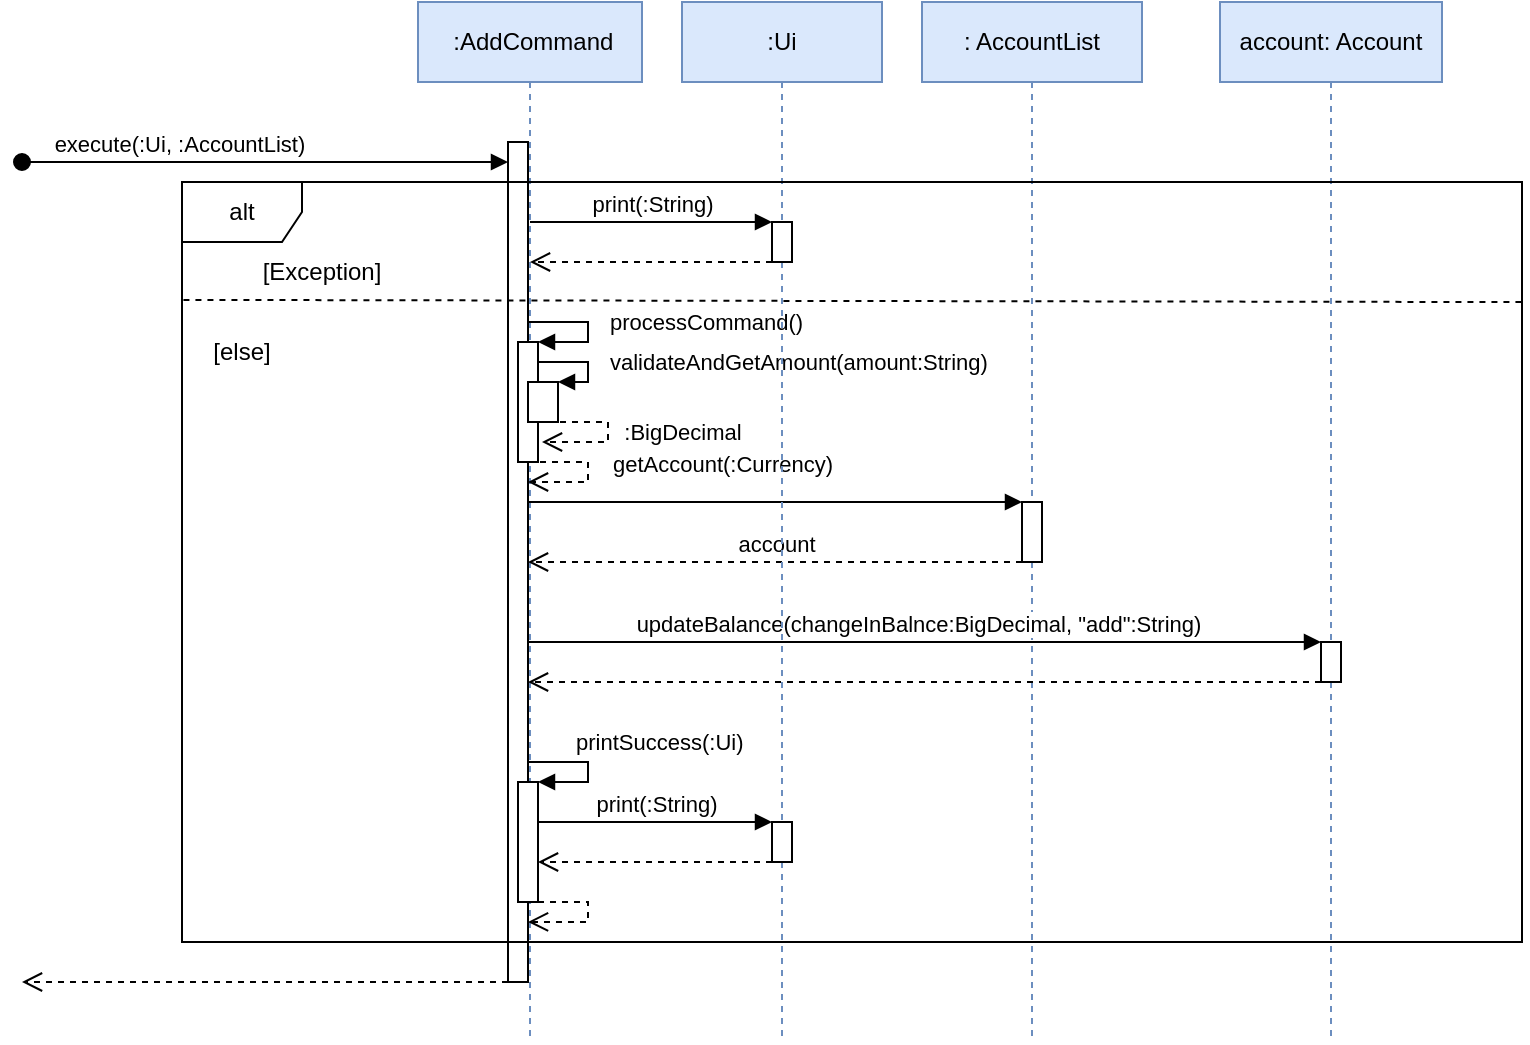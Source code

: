 <mxfile version="21.0.10" type="device"><diagram name="Page-1" id="2YBvvXClWsGukQMizWep"><mxGraphModel dx="454" dy="241" grid="1" gridSize="10" guides="1" tooltips="1" connect="1" arrows="1" fold="1" page="0" pageScale="1" pageWidth="850" pageHeight="1100" background="#FFFFFF" math="0" shadow="0"><root><mxCell id="0"/><mxCell id="1" parent="0"/><mxCell id="cWejEI39qg-8yP3Bkxt4-16" value="&amp;nbsp;:AddCommand" style="shape=umlLifeline;perimeter=lifelinePerimeter;whiteSpace=wrap;html=1;container=1;dropTarget=0;collapsible=0;recursiveResize=0;outlineConnect=0;portConstraint=eastwest;newEdgeStyle={&quot;edgeStyle&quot;:&quot;elbowEdgeStyle&quot;,&quot;elbow&quot;:&quot;vertical&quot;,&quot;curved&quot;:0,&quot;rounded&quot;:0};fillColor=#dae8fc;strokeColor=#6c8ebf;" parent="1" vertex="1"><mxGeometry x="378" y="160" width="112" height="520" as="geometry"/></mxCell><mxCell id="cWejEI39qg-8yP3Bkxt4-24" value="" style="html=1;points=[];perimeter=orthogonalPerimeter;outlineConnect=0;targetShapes=umlLifeline;portConstraint=eastwest;newEdgeStyle={&quot;edgeStyle&quot;:&quot;elbowEdgeStyle&quot;,&quot;elbow&quot;:&quot;vertical&quot;,&quot;curved&quot;:0,&quot;rounded&quot;:0};" parent="cWejEI39qg-8yP3Bkxt4-16" vertex="1"><mxGeometry x="45" y="70" width="10" height="420" as="geometry"/></mxCell><mxCell id="cWejEI39qg-8yP3Bkxt4-27" value="" style="html=1;points=[];perimeter=orthogonalPerimeter;outlineConnect=0;targetShapes=umlLifeline;portConstraint=eastwest;newEdgeStyle={&quot;edgeStyle&quot;:&quot;elbowEdgeStyle&quot;,&quot;elbow&quot;:&quot;vertical&quot;,&quot;curved&quot;:0,&quot;rounded&quot;:0};" parent="cWejEI39qg-8yP3Bkxt4-16" vertex="1"><mxGeometry x="50" y="170" width="10" height="60" as="geometry"/></mxCell><mxCell id="cWejEI39qg-8yP3Bkxt4-28" value="processCommand()" style="html=1;align=left;spacingLeft=2;endArrow=block;rounded=0;edgeStyle=orthogonalEdgeStyle;curved=0;rounded=0;" parent="cWejEI39qg-8yP3Bkxt4-16" target="cWejEI39qg-8yP3Bkxt4-27" edge="1"><mxGeometry x="0.067" y="7" relative="1" as="geometry"><mxPoint x="55" y="170.043" as="sourcePoint"/><Array as="points"><mxPoint x="55" y="160"/><mxPoint x="85" y="160"/><mxPoint x="85" y="170"/></Array><mxPoint as="offset"/></mxGeometry></mxCell><mxCell id="cWejEI39qg-8yP3Bkxt4-30" value="" style="html=1;verticalAlign=bottom;endArrow=open;dashed=1;endSize=8;edgeStyle=orthogonalEdgeStyle;elbow=vertical;rounded=0;" parent="cWejEI39qg-8yP3Bkxt4-16" edge="1" target="cWejEI39qg-8yP3Bkxt4-24"><mxGeometry relative="1" as="geometry"><mxPoint x="55" y="230" as="sourcePoint"/><mxPoint x="55" y="210.043" as="targetPoint"/><Array as="points"><mxPoint x="55" y="230"/><mxPoint x="85" y="230"/><mxPoint x="85" y="240"/></Array></mxGeometry></mxCell><mxCell id="cWejEI39qg-8yP3Bkxt4-45" value="" style="html=1;points=[];perimeter=orthogonalPerimeter;outlineConnect=0;targetShapes=umlLifeline;portConstraint=eastwest;newEdgeStyle={&quot;edgeStyle&quot;:&quot;elbowEdgeStyle&quot;,&quot;elbow&quot;:&quot;vertical&quot;,&quot;curved&quot;:0,&quot;rounded&quot;:0};" parent="cWejEI39qg-8yP3Bkxt4-16" vertex="1"><mxGeometry x="50" y="390" width="10" height="60" as="geometry"/></mxCell><mxCell id="cWejEI39qg-8yP3Bkxt4-46" value="printSuccess(:Ui)" style="html=1;align=left;spacingLeft=2;endArrow=block;rounded=0;edgeStyle=orthogonalEdgeStyle;curved=0;rounded=0;" parent="cWejEI39qg-8yP3Bkxt4-16" target="cWejEI39qg-8yP3Bkxt4-45" edge="1"><mxGeometry x="-0.143" y="10" relative="1" as="geometry"><mxPoint x="60" y="390" as="sourcePoint"/><Array as="points"><mxPoint x="55" y="380"/><mxPoint x="85" y="380"/><mxPoint x="85" y="390"/></Array><mxPoint as="offset"/></mxGeometry></mxCell><mxCell id="cWejEI39qg-8yP3Bkxt4-47" value="" style="html=1;verticalAlign=bottom;endArrow=open;dashed=1;endSize=8;edgeStyle=orthogonalEdgeStyle;elbow=vertical;rounded=0;" parent="cWejEI39qg-8yP3Bkxt4-16" source="cWejEI39qg-8yP3Bkxt4-45" edge="1"><mxGeometry relative="1" as="geometry"><mxPoint x="115" y="430" as="sourcePoint"/><mxPoint x="55" y="459.957" as="targetPoint"/><Array as="points"><mxPoint x="85" y="450"/><mxPoint x="85" y="460"/></Array></mxGeometry></mxCell><mxCell id="UEfAQcEcs__O34lvVovo-1" value="" style="html=1;points=[];perimeter=orthogonalPerimeter;outlineConnect=0;targetShapes=umlLifeline;portConstraint=eastwest;newEdgeStyle={&quot;edgeStyle&quot;:&quot;elbowEdgeStyle&quot;,&quot;elbow&quot;:&quot;vertical&quot;,&quot;curved&quot;:0,&quot;rounded&quot;:0};" vertex="1" parent="cWejEI39qg-8yP3Bkxt4-16"><mxGeometry x="55" y="190" width="15" height="20" as="geometry"/></mxCell><mxCell id="UEfAQcEcs__O34lvVovo-2" value="validateAndGetAmount(amount:String)" style="html=1;align=left;spacingLeft=2;endArrow=block;rounded=0;edgeStyle=orthogonalEdgeStyle;curved=0;rounded=0;" edge="1" target="UEfAQcEcs__O34lvVovo-1" parent="cWejEI39qg-8yP3Bkxt4-16" source="cWejEI39qg-8yP3Bkxt4-27"><mxGeometry y="7" relative="1" as="geometry"><mxPoint x="62" y="190" as="sourcePoint"/><Array as="points"><mxPoint x="85" y="180"/><mxPoint x="85" y="190"/><mxPoint x="63" y="190"/></Array><mxPoint as="offset"/></mxGeometry></mxCell><mxCell id="cWejEI39qg-8yP3Bkxt4-26" value="" style="html=1;verticalAlign=bottom;endArrow=open;dashed=1;endSize=8;edgeStyle=elbowEdgeStyle;elbow=vertical;curved=0;rounded=0;" parent="1" edge="1"><mxGeometry relative="1" as="geometry"><mxPoint x="180" y="650" as="targetPoint"/><mxPoint x="423" y="650" as="sourcePoint"/><Array as="points"><mxPoint x="380" y="650"/><mxPoint x="370" y="620"/><mxPoint x="360" y="630"/><mxPoint x="240" y="540"/></Array></mxGeometry></mxCell><mxCell id="cWejEI39qg-8yP3Bkxt4-31" value=": AccountList" style="shape=umlLifeline;perimeter=lifelinePerimeter;whiteSpace=wrap;html=1;container=1;dropTarget=0;collapsible=0;recursiveResize=0;outlineConnect=0;portConstraint=eastwest;newEdgeStyle={&quot;edgeStyle&quot;:&quot;elbowEdgeStyle&quot;,&quot;elbow&quot;:&quot;vertical&quot;,&quot;curved&quot;:0,&quot;rounded&quot;:0};fillColor=#dae8fc;strokeColor=#6c8ebf;" parent="1" vertex="1"><mxGeometry x="630" y="160" width="110" height="520" as="geometry"/></mxCell><mxCell id="cWejEI39qg-8yP3Bkxt4-32" value="" style="html=1;points=[];perimeter=orthogonalPerimeter;outlineConnect=0;targetShapes=umlLifeline;portConstraint=eastwest;newEdgeStyle={&quot;edgeStyle&quot;:&quot;elbowEdgeStyle&quot;,&quot;elbow&quot;:&quot;vertical&quot;,&quot;curved&quot;:0,&quot;rounded&quot;:0};" parent="cWejEI39qg-8yP3Bkxt4-31" vertex="1"><mxGeometry x="50" y="250" width="10" height="30" as="geometry"/></mxCell><mxCell id="cWejEI39qg-8yP3Bkxt4-33" value="getAccount(:Currency)" style="html=1;verticalAlign=bottom;endArrow=block;edgeStyle=elbowEdgeStyle;elbow=vertical;curved=0;rounded=0;" parent="1" target="cWejEI39qg-8yP3Bkxt4-32" edge="1"><mxGeometry x="-0.215" y="10" relative="1" as="geometry"><mxPoint x="433" y="410" as="sourcePoint"/><Array as="points"><mxPoint x="520" y="410"/></Array><mxPoint as="offset"/></mxGeometry></mxCell><mxCell id="cWejEI39qg-8yP3Bkxt4-34" value="account" style="html=1;verticalAlign=bottom;endArrow=open;dashed=1;endSize=8;edgeStyle=elbowEdgeStyle;elbow=vertical;curved=0;rounded=0;" parent="1" source="cWejEI39qg-8yP3Bkxt4-32" edge="1"><mxGeometry relative="1" as="geometry"><mxPoint x="433" y="440" as="targetPoint"/><Array as="points"><mxPoint x="510" y="440"/><mxPoint x="510" y="440"/><mxPoint x="540" y="450"/></Array></mxGeometry></mxCell><mxCell id="cWejEI39qg-8yP3Bkxt4-36" value="account: Account" style="shape=umlLifeline;perimeter=lifelinePerimeter;whiteSpace=wrap;html=1;container=1;dropTarget=0;collapsible=0;recursiveResize=0;outlineConnect=0;portConstraint=eastwest;newEdgeStyle={&quot;edgeStyle&quot;:&quot;elbowEdgeStyle&quot;,&quot;elbow&quot;:&quot;vertical&quot;,&quot;curved&quot;:0,&quot;rounded&quot;:0};fillColor=#dae8fc;strokeColor=#6c8ebf;" parent="1" vertex="1"><mxGeometry x="779" y="160" width="111" height="520" as="geometry"/></mxCell><mxCell id="cWejEI39qg-8yP3Bkxt4-37" value="" style="html=1;points=[];perimeter=orthogonalPerimeter;outlineConnect=0;targetShapes=umlLifeline;portConstraint=eastwest;newEdgeStyle={&quot;edgeStyle&quot;:&quot;elbowEdgeStyle&quot;,&quot;elbow&quot;:&quot;vertical&quot;,&quot;curved&quot;:0,&quot;rounded&quot;:0};" parent="cWejEI39qg-8yP3Bkxt4-36" vertex="1"><mxGeometry x="50.5" y="320" width="10" height="20" as="geometry"/></mxCell><mxCell id="cWejEI39qg-8yP3Bkxt4-38" value="updateBalance(changeInBalnce:BigDecimal, &quot;add&quot;:String)" style="html=1;verticalAlign=bottom;endArrow=block;edgeStyle=elbowEdgeStyle;elbow=vertical;curved=0;rounded=0;" parent="1" target="cWejEI39qg-8yP3Bkxt4-37" edge="1"><mxGeometry x="-0.019" relative="1" as="geometry"><mxPoint x="433" y="480" as="sourcePoint"/><mxPoint x="590" y="470" as="targetPoint"/><Array as="points"><mxPoint x="650" y="480"/><mxPoint x="670" y="500"/><mxPoint x="590" y="470"/><mxPoint x="670" y="518"/><mxPoint x="670" y="498"/><mxPoint x="620" y="488"/><mxPoint x="570" y="518"/></Array><mxPoint as="offset"/></mxGeometry></mxCell><mxCell id="cWejEI39qg-8yP3Bkxt4-39" value="" style="html=1;verticalAlign=bottom;endArrow=open;dashed=1;endSize=8;edgeStyle=elbowEdgeStyle;elbow=vertical;curved=0;rounded=0;" parent="1" source="cWejEI39qg-8yP3Bkxt4-37" edge="1"><mxGeometry x="0.005" relative="1" as="geometry"><mxPoint x="433" y="500" as="targetPoint"/><Array as="points"><mxPoint x="680" y="500"/><mxPoint x="520" y="520"/><mxPoint x="540" y="500"/></Array><mxPoint as="offset"/></mxGeometry></mxCell><mxCell id="cWejEI39qg-8yP3Bkxt4-48" value=":Ui" style="shape=umlLifeline;perimeter=lifelinePerimeter;whiteSpace=wrap;html=1;container=1;dropTarget=0;collapsible=0;recursiveResize=0;outlineConnect=0;portConstraint=eastwest;newEdgeStyle={&quot;edgeStyle&quot;:&quot;elbowEdgeStyle&quot;,&quot;elbow&quot;:&quot;vertical&quot;,&quot;curved&quot;:0,&quot;rounded&quot;:0};fillColor=#dae8fc;strokeColor=#6c8ebf;" parent="1" vertex="1"><mxGeometry x="510" y="160" width="100" height="520" as="geometry"/></mxCell><mxCell id="cWejEI39qg-8yP3Bkxt4-49" value="" style="html=1;points=[];perimeter=orthogonalPerimeter;outlineConnect=0;targetShapes=umlLifeline;portConstraint=eastwest;newEdgeStyle={&quot;edgeStyle&quot;:&quot;elbowEdgeStyle&quot;,&quot;elbow&quot;:&quot;vertical&quot;,&quot;curved&quot;:0,&quot;rounded&quot;:0};" parent="cWejEI39qg-8yP3Bkxt4-48" vertex="1"><mxGeometry x="45" y="410" width="10" height="20" as="geometry"/></mxCell><mxCell id="cWejEI39qg-8yP3Bkxt4-50" value="print(:String)" style="html=1;verticalAlign=bottom;endArrow=block;edgeStyle=elbowEdgeStyle;elbow=vertical;curved=0;rounded=0;" parent="1" source="cWejEI39qg-8yP3Bkxt4-45" target="cWejEI39qg-8yP3Bkxt4-49" edge="1"><mxGeometry relative="1" as="geometry"><mxPoint x="720" y="580" as="sourcePoint"/><Array as="points"><mxPoint x="500" y="570"/><mxPoint x="610" y="590"/><mxPoint x="750" y="570"/></Array></mxGeometry></mxCell><mxCell id="cWejEI39qg-8yP3Bkxt4-51" value="" style="html=1;verticalAlign=bottom;endArrow=open;dashed=1;endSize=8;edgeStyle=elbowEdgeStyle;elbow=vertical;curved=0;rounded=0;" parent="1" source="cWejEI39qg-8yP3Bkxt4-49" target="cWejEI39qg-8yP3Bkxt4-45" edge="1"><mxGeometry relative="1" as="geometry"><mxPoint x="795" y="645" as="targetPoint"/><Array as="points"><mxPoint x="520" y="590"/><mxPoint x="780" y="610"/><mxPoint x="720" y="650"/></Array></mxGeometry></mxCell><mxCell id="cWejEI39qg-8yP3Bkxt4-55" value="execute(:Ui, :AccountList)&amp;nbsp;" style="html=1;verticalAlign=bottom;startArrow=oval;startFill=1;endArrow=block;startSize=8;edgeStyle=elbowEdgeStyle;elbow=vertical;curved=0;rounded=0;" parent="1" target="cWejEI39qg-8yP3Bkxt4-24" edge="1"><mxGeometry x="-0.342" width="60" relative="1" as="geometry"><mxPoint x="180" y="240" as="sourcePoint"/><mxPoint x="420" y="240" as="targetPoint"/><Array as="points"><mxPoint x="320" y="240"/></Array><mxPoint as="offset"/></mxGeometry></mxCell><mxCell id="cWejEI39qg-8yP3Bkxt4-56" value="alt" style="shape=umlFrame;whiteSpace=wrap;html=1;pointerEvents=0;" parent="1" vertex="1"><mxGeometry x="260" y="250" width="670" height="380" as="geometry"/></mxCell><mxCell id="cWejEI39qg-8yP3Bkxt4-57" value="" style="endArrow=none;dashed=1;html=1;strokeWidth=1;rounded=0;exitX=0.001;exitY=0.155;exitDx=0;exitDy=0;exitPerimeter=0;entryX=1.002;entryY=0.158;entryDx=0;entryDy=0;entryPerimeter=0;" parent="1" target="cWejEI39qg-8yP3Bkxt4-56" edge="1"><mxGeometry width="50" height="50" relative="1" as="geometry"><mxPoint x="260.72" y="308.955" as="sourcePoint"/><mxPoint x="980" y="309" as="targetPoint"/></mxGeometry></mxCell><mxCell id="cWejEI39qg-8yP3Bkxt4-61" value="" style="html=1;points=[];perimeter=orthogonalPerimeter;outlineConnect=0;targetShapes=umlLifeline;portConstraint=eastwest;newEdgeStyle={&quot;edgeStyle&quot;:&quot;elbowEdgeStyle&quot;,&quot;elbow&quot;:&quot;vertical&quot;,&quot;curved&quot;:0,&quot;rounded&quot;:0};" parent="1" vertex="1"><mxGeometry x="555" y="270" width="10" height="20" as="geometry"/></mxCell><mxCell id="cWejEI39qg-8yP3Bkxt4-62" value="print(:String)" style="html=1;verticalAlign=bottom;endArrow=block;edgeStyle=elbowEdgeStyle;elbow=vertical;curved=0;rounded=0;" parent="1" target="cWejEI39qg-8yP3Bkxt4-61" edge="1"><mxGeometry relative="1" as="geometry"><mxPoint x="434" y="270" as="sourcePoint"/><Array as="points"><mxPoint x="496" y="270"/><mxPoint x="606" y="290"/><mxPoint x="746" y="270"/></Array></mxGeometry></mxCell><mxCell id="cWejEI39qg-8yP3Bkxt4-63" value="" style="html=1;verticalAlign=bottom;endArrow=open;dashed=1;endSize=8;edgeStyle=elbowEdgeStyle;elbow=vertical;curved=0;rounded=0;" parent="1" source="cWejEI39qg-8yP3Bkxt4-61" edge="1"><mxGeometry relative="1" as="geometry"><mxPoint x="434" y="290" as="targetPoint"/><Array as="points"><mxPoint x="516" y="290"/><mxPoint x="776" y="310"/><mxPoint x="716" y="350"/></Array></mxGeometry></mxCell><mxCell id="cWejEI39qg-8yP3Bkxt4-64" value="[Exception]" style="text;html=1;strokeColor=none;fillColor=none;align=center;verticalAlign=middle;whiteSpace=wrap;rounded=0;" parent="1" vertex="1"><mxGeometry x="300" y="280" width="60" height="30" as="geometry"/></mxCell><mxCell id="cWejEI39qg-8yP3Bkxt4-66" value="[else]" style="text;html=1;strokeColor=none;fillColor=none;align=center;verticalAlign=middle;whiteSpace=wrap;rounded=0;" parent="1" vertex="1"><mxGeometry x="260" y="320" width="60" height="30" as="geometry"/></mxCell><mxCell id="UEfAQcEcs__O34lvVovo-4" value="" style="html=1;verticalAlign=bottom;endArrow=open;dashed=1;endSize=8;edgeStyle=orthogonalEdgeStyle;elbow=vertical;rounded=0;" edge="1" parent="1"><mxGeometry relative="1" as="geometry"><mxPoint x="443" y="370" as="sourcePoint"/><mxPoint x="440" y="380" as="targetPoint"/><Array as="points"><mxPoint x="443" y="370"/><mxPoint x="473" y="370"/><mxPoint x="473" y="380"/></Array></mxGeometry></mxCell><mxCell id="UEfAQcEcs__O34lvVovo-5" value=":BigDecimal" style="edgeLabel;html=1;align=center;verticalAlign=middle;resizable=0;points=[];" vertex="1" connectable="0" parent="UEfAQcEcs__O34lvVovo-4"><mxGeometry x="-0.042" y="-1" relative="1" as="geometry"><mxPoint x="38" as="offset"/></mxGeometry></mxCell></root></mxGraphModel></diagram></mxfile>
